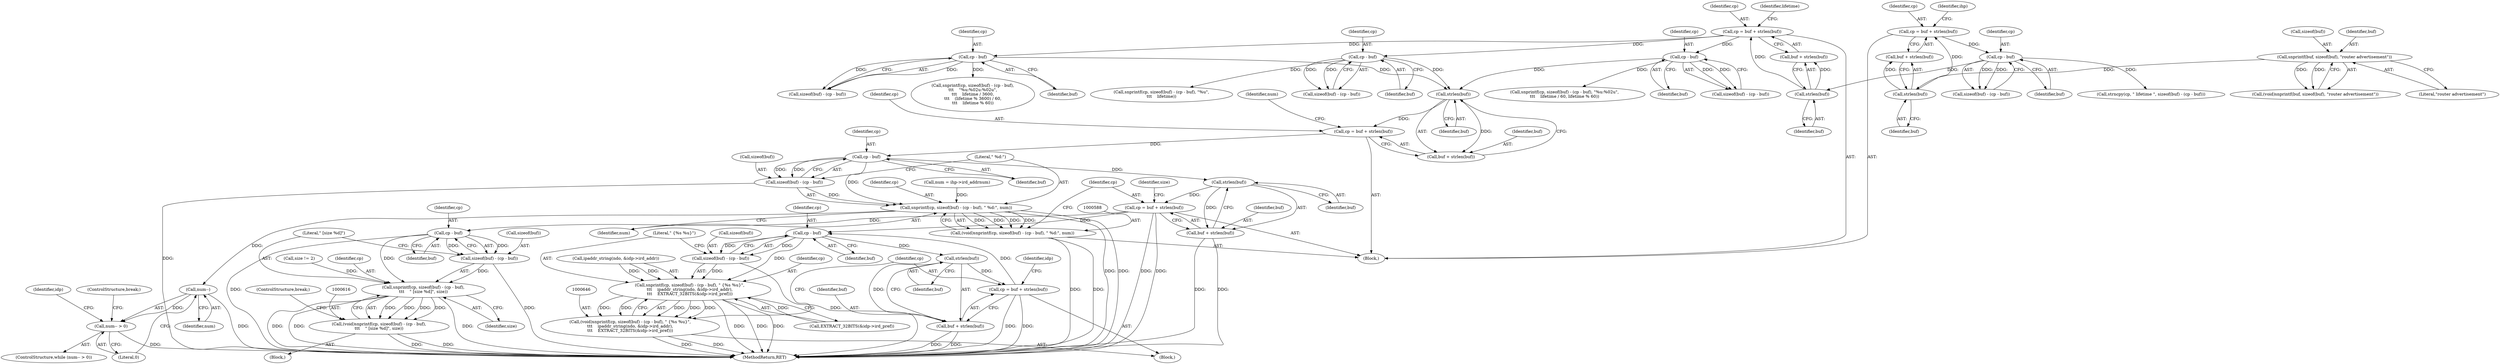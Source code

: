 digraph "0_tcpdump_2b62d1dda41590db29368ec7ba5f4faf3464765a@API" {
"1000580" [label="(Call,strlen(buf))"];
"1000561" [label="(Call,cp - buf)"];
"1000497" [label="(Call,cp = buf + strlen(buf))"];
"1000501" [label="(Call,strlen(buf))"];
"1000494" [label="(Call,cp - buf)"];
"1000469" [label="(Call,cp = buf + strlen(buf))"];
"1000473" [label="(Call,strlen(buf))"];
"1000464" [label="(Call,snprintf(buf, sizeof(buf), \"router advertisement\"))"];
"1000522" [label="(Call,cp - buf)"];
"1000542" [label="(Call,cp - buf)"];
"1000576" [label="(Call,cp = buf + strlen(buf))"];
"1000594" [label="(Call,cp - buf)"];
"1000589" [label="(Call,snprintf(cp, sizeof(buf) - (cp - buf), \" %d:\", num))"];
"1000587" [label="(Call,(void)snprintf(cp, sizeof(buf) - (cp - buf), \" %d:\", num))"];
"1000638" [label="(Call,num--)"];
"1000637" [label="(Call,num-- > 0)"];
"1000591" [label="(Call,sizeof(buf) - (cp - buf))"];
"1000603" [label="(Call,strlen(buf))"];
"1000599" [label="(Call,cp = buf + strlen(buf))"];
"1000622" [label="(Call,cp - buf)"];
"1000617" [label="(Call,snprintf(cp, sizeof(buf) - (cp - buf),\n\t\t\t    \" [size %d]\", size))"];
"1000615" [label="(Call,(void)snprintf(cp, sizeof(buf) - (cp - buf),\n\t\t\t    \" [size %d]\", size))"];
"1000619" [label="(Call,sizeof(buf) - (cp - buf))"];
"1000652" [label="(Call,cp - buf)"];
"1000647" [label="(Call,snprintf(cp, sizeof(buf) - (cp - buf), \" {%s %u}\",\n\t\t\t    ipaddr_string(ndo, &idp->ird_addr),\n\t\t\t    EXTRACT_32BITS(&idp->ird_pref)))"];
"1000645" [label="(Call,(void)snprintf(cp, sizeof(buf) - (cp - buf), \" {%s %u}\",\n\t\t\t    ipaddr_string(ndo, &idp->ird_addr),\n\t\t\t    EXTRACT_32BITS(&idp->ird_pref)))"];
"1000649" [label="(Call,sizeof(buf) - (cp - buf))"];
"1000671" [label="(Call,strlen(buf))"];
"1000667" [label="(Call,cp = buf + strlen(buf))"];
"1000669" [label="(Call,buf + strlen(buf))"];
"1000601" [label="(Call,buf + strlen(buf))"];
"1000578" [label="(Call,buf + strlen(buf))"];
"1000649" [label="(Call,sizeof(buf) - (cp - buf))"];
"1000577" [label="(Identifier,cp)"];
"1000638" [label="(Call,num--)"];
"1000491" [label="(Call,sizeof(buf) - (cp - buf))"];
"1000672" [label="(Identifier,buf)"];
"1000606" [label="(Identifier,size)"];
"1000640" [label="(Literal,0)"];
"1000537" [label="(Call,snprintf(cp, sizeof(buf) - (cp - buf), \"%u:%02u\",\n\t\t\t    lifetime / 60, lifetime % 60))"];
"1000624" [label="(Identifier,buf)"];
"1000674" [label="(Identifier,idp)"];
"1000561" [label="(Call,cp - buf)"];
"1000499" [label="(Call,buf + strlen(buf))"];
"1000523" [label="(Identifier,cp)"];
"1000590" [label="(Identifier,cp)"];
"1000645" [label="(Call,(void)snprintf(cp, sizeof(buf) - (cp - buf), \" {%s %u}\",\n\t\t\t    ipaddr_string(ndo, &idp->ird_addr),\n\t\t\t    EXTRACT_32BITS(&idp->ird_pref)))"];
"1000636" [label="(ControlStructure,while (num-- > 0))"];
"1000611" [label="(Call,size != 2)"];
"1000647" [label="(Call,snprintf(cp, sizeof(buf) - (cp - buf), \" {%s %u}\",\n\t\t\t    ipaddr_string(ndo, &idp->ird_addr),\n\t\t\t    EXTRACT_32BITS(&idp->ird_pref)))"];
"1000601" [label="(Call,buf + strlen(buf))"];
"1000517" [label="(Call,snprintf(cp, sizeof(buf) - (cp - buf), \"%u\",\n\t\t\t    lifetime))"];
"1000668" [label="(Identifier,cp)"];
"1000471" [label="(Call,buf + strlen(buf))"];
"1000556" [label="(Call,snprintf(cp, sizeof(buf) - (cp - buf),\n\t\t\t    \"%u:%02u:%02u\",\n\t\t\t    lifetime / 3600,\n\t\t\t    (lifetime % 3600) / 60,\n\t\t\t    lifetime % 60))"];
"1000603" [label="(Call,strlen(buf))"];
"1000600" [label="(Identifier,cp)"];
"1000641" [label="(Block,)"];
"1000596" [label="(Identifier,buf)"];
"1000592" [label="(Call,sizeof(buf))"];
"1001245" [label="(MethodReturn,RET)"];
"1000589" [label="(Call,snprintf(cp, sizeof(buf) - (cp - buf), \" %d:\", num))"];
"1000662" [label="(Call,EXTRACT_32BITS(&idp->ird_pref))"];
"1000474" [label="(Identifier,buf)"];
"1000543" [label="(Identifier,cp)"];
"1000563" [label="(Identifier,buf)"];
"1000597" [label="(Literal,\" %d:\")"];
"1000578" [label="(Call,buf + strlen(buf))"];
"1000544" [label="(Identifier,buf)"];
"1000626" [label="(Identifier,size)"];
"1000464" [label="(Call,snprintf(buf, sizeof(buf), \"router advertisement\"))"];
"1000654" [label="(Identifier,buf)"];
"1000496" [label="(Identifier,buf)"];
"1000581" [label="(Identifier,buf)"];
"1000522" [label="(Call,cp - buf)"];
"1000498" [label="(Identifier,cp)"];
"1000637" [label="(Call,num-- > 0)"];
"1000639" [label="(Identifier,num)"];
"1000473" [label="(Call,strlen(buf))"];
"1000648" [label="(Identifier,cp)"];
"1000470" [label="(Identifier,cp)"];
"1000558" [label="(Call,sizeof(buf) - (cp - buf))"];
"1000502" [label="(Identifier,buf)"];
"1000587" [label="(Call,(void)snprintf(cp, sizeof(buf) - (cp - buf), \" %d:\", num))"];
"1000594" [label="(Call,cp - buf)"];
"1000488" [label="(Call,strncpy(cp, \" lifetime \", sizeof(buf) - (cp - buf)))"];
"1000476" [label="(Identifier,ihp)"];
"1000580" [label="(Call,strlen(buf))"];
"1000622" [label="(Call,cp - buf)"];
"1000504" [label="(Identifier,lifetime)"];
"1000466" [label="(Call,sizeof(buf))"];
"1000627" [label="(ControlStructure,break;)"];
"1000669" [label="(Call,buf + strlen(buf))"];
"1000542" [label="(Call,cp - buf)"];
"1000667" [label="(Call,cp = buf + strlen(buf))"];
"1000617" [label="(Call,snprintf(cp, sizeof(buf) - (cp - buf),\n\t\t\t    \" [size %d]\", size))"];
"1000595" [label="(Identifier,cp)"];
"1000579" [label="(Identifier,buf)"];
"1000497" [label="(Call,cp = buf + strlen(buf))"];
"1000619" [label="(Call,sizeof(buf) - (cp - buf))"];
"1000583" [label="(Identifier,num)"];
"1000562" [label="(Identifier,cp)"];
"1000469" [label="(Call,cp = buf + strlen(buf))"];
"1000598" [label="(Identifier,num)"];
"1000524" [label="(Identifier,buf)"];
"1000604" [label="(Identifier,buf)"];
"1000456" [label="(Block,)"];
"1000539" [label="(Call,sizeof(buf) - (cp - buf))"];
"1000465" [label="(Identifier,buf)"];
"1000614" [label="(Block,)"];
"1000656" [label="(Call,ipaddr_string(ndo, &idp->ird_addr))"];
"1000591" [label="(Call,sizeof(buf) - (cp - buf))"];
"1000618" [label="(Identifier,cp)"];
"1000602" [label="(Identifier,buf)"];
"1000494" [label="(Call,cp - buf)"];
"1000652" [label="(Call,cp - buf)"];
"1000599" [label="(Call,cp = buf + strlen(buf))"];
"1000462" [label="(Call,(void)snprintf(buf, sizeof(buf), \"router advertisement\"))"];
"1000519" [label="(Call,sizeof(buf) - (cp - buf))"];
"1000644" [label="(Identifier,idp)"];
"1000620" [label="(Call,sizeof(buf))"];
"1000576" [label="(Call,cp = buf + strlen(buf))"];
"1000671" [label="(Call,strlen(buf))"];
"1000655" [label="(Literal,\" {%s %u}\")"];
"1000650" [label="(Call,sizeof(buf))"];
"1000468" [label="(Literal,\"router advertisement\")"];
"1000623" [label="(Identifier,cp)"];
"1000501" [label="(Call,strlen(buf))"];
"1000615" [label="(Call,(void)snprintf(cp, sizeof(buf) - (cp - buf),\n\t\t\t    \" [size %d]\", size))"];
"1000625" [label="(Literal,\" [size %d]\")"];
"1000670" [label="(Identifier,buf)"];
"1000675" [label="(ControlStructure,break;)"];
"1000653" [label="(Identifier,cp)"];
"1000582" [label="(Call,num = ihp->ird_addrnum)"];
"1000495" [label="(Identifier,cp)"];
"1000580" -> "1000578"  [label="AST: "];
"1000580" -> "1000581"  [label="CFG: "];
"1000581" -> "1000580"  [label="AST: "];
"1000578" -> "1000580"  [label="CFG: "];
"1000580" -> "1000576"  [label="DDG: "];
"1000580" -> "1000578"  [label="DDG: "];
"1000561" -> "1000580"  [label="DDG: "];
"1000522" -> "1000580"  [label="DDG: "];
"1000542" -> "1000580"  [label="DDG: "];
"1000561" -> "1000558"  [label="AST: "];
"1000561" -> "1000563"  [label="CFG: "];
"1000562" -> "1000561"  [label="AST: "];
"1000563" -> "1000561"  [label="AST: "];
"1000558" -> "1000561"  [label="CFG: "];
"1000561" -> "1000556"  [label="DDG: "];
"1000561" -> "1000558"  [label="DDG: "];
"1000561" -> "1000558"  [label="DDG: "];
"1000497" -> "1000561"  [label="DDG: "];
"1000497" -> "1000456"  [label="AST: "];
"1000497" -> "1000499"  [label="CFG: "];
"1000498" -> "1000497"  [label="AST: "];
"1000499" -> "1000497"  [label="AST: "];
"1000504" -> "1000497"  [label="CFG: "];
"1000501" -> "1000497"  [label="DDG: "];
"1000497" -> "1000522"  [label="DDG: "];
"1000497" -> "1000542"  [label="DDG: "];
"1000501" -> "1000499"  [label="AST: "];
"1000501" -> "1000502"  [label="CFG: "];
"1000502" -> "1000501"  [label="AST: "];
"1000499" -> "1000501"  [label="CFG: "];
"1000501" -> "1000499"  [label="DDG: "];
"1000494" -> "1000501"  [label="DDG: "];
"1000494" -> "1000491"  [label="AST: "];
"1000494" -> "1000496"  [label="CFG: "];
"1000495" -> "1000494"  [label="AST: "];
"1000496" -> "1000494"  [label="AST: "];
"1000491" -> "1000494"  [label="CFG: "];
"1000494" -> "1000488"  [label="DDG: "];
"1000494" -> "1000491"  [label="DDG: "];
"1000494" -> "1000491"  [label="DDG: "];
"1000469" -> "1000494"  [label="DDG: "];
"1000469" -> "1000456"  [label="AST: "];
"1000469" -> "1000471"  [label="CFG: "];
"1000470" -> "1000469"  [label="AST: "];
"1000471" -> "1000469"  [label="AST: "];
"1000476" -> "1000469"  [label="CFG: "];
"1000473" -> "1000469"  [label="DDG: "];
"1000473" -> "1000471"  [label="AST: "];
"1000473" -> "1000474"  [label="CFG: "];
"1000474" -> "1000473"  [label="AST: "];
"1000471" -> "1000473"  [label="CFG: "];
"1000473" -> "1000471"  [label="DDG: "];
"1000464" -> "1000473"  [label="DDG: "];
"1000464" -> "1000462"  [label="AST: "];
"1000464" -> "1000468"  [label="CFG: "];
"1000465" -> "1000464"  [label="AST: "];
"1000466" -> "1000464"  [label="AST: "];
"1000468" -> "1000464"  [label="AST: "];
"1000462" -> "1000464"  [label="CFG: "];
"1000464" -> "1000462"  [label="DDG: "];
"1000464" -> "1000462"  [label="DDG: "];
"1000522" -> "1000519"  [label="AST: "];
"1000522" -> "1000524"  [label="CFG: "];
"1000523" -> "1000522"  [label="AST: "];
"1000524" -> "1000522"  [label="AST: "];
"1000519" -> "1000522"  [label="CFG: "];
"1000522" -> "1000517"  [label="DDG: "];
"1000522" -> "1000519"  [label="DDG: "];
"1000522" -> "1000519"  [label="DDG: "];
"1000542" -> "1000539"  [label="AST: "];
"1000542" -> "1000544"  [label="CFG: "];
"1000543" -> "1000542"  [label="AST: "];
"1000544" -> "1000542"  [label="AST: "];
"1000539" -> "1000542"  [label="CFG: "];
"1000542" -> "1000537"  [label="DDG: "];
"1000542" -> "1000539"  [label="DDG: "];
"1000542" -> "1000539"  [label="DDG: "];
"1000576" -> "1000456"  [label="AST: "];
"1000576" -> "1000578"  [label="CFG: "];
"1000577" -> "1000576"  [label="AST: "];
"1000578" -> "1000576"  [label="AST: "];
"1000583" -> "1000576"  [label="CFG: "];
"1000576" -> "1000594"  [label="DDG: "];
"1000594" -> "1000591"  [label="AST: "];
"1000594" -> "1000596"  [label="CFG: "];
"1000595" -> "1000594"  [label="AST: "];
"1000596" -> "1000594"  [label="AST: "];
"1000591" -> "1000594"  [label="CFG: "];
"1000594" -> "1000589"  [label="DDG: "];
"1000594" -> "1000591"  [label="DDG: "];
"1000594" -> "1000591"  [label="DDG: "];
"1000594" -> "1000603"  [label="DDG: "];
"1000589" -> "1000587"  [label="AST: "];
"1000589" -> "1000598"  [label="CFG: "];
"1000590" -> "1000589"  [label="AST: "];
"1000591" -> "1000589"  [label="AST: "];
"1000597" -> "1000589"  [label="AST: "];
"1000598" -> "1000589"  [label="AST: "];
"1000587" -> "1000589"  [label="CFG: "];
"1000589" -> "1001245"  [label="DDG: "];
"1000589" -> "1001245"  [label="DDG: "];
"1000589" -> "1000587"  [label="DDG: "];
"1000589" -> "1000587"  [label="DDG: "];
"1000589" -> "1000587"  [label="DDG: "];
"1000589" -> "1000587"  [label="DDG: "];
"1000591" -> "1000589"  [label="DDG: "];
"1000582" -> "1000589"  [label="DDG: "];
"1000589" -> "1000638"  [label="DDG: "];
"1000587" -> "1000456"  [label="AST: "];
"1000588" -> "1000587"  [label="AST: "];
"1000600" -> "1000587"  [label="CFG: "];
"1000587" -> "1001245"  [label="DDG: "];
"1000587" -> "1001245"  [label="DDG: "];
"1000638" -> "1000637"  [label="AST: "];
"1000638" -> "1000639"  [label="CFG: "];
"1000639" -> "1000638"  [label="AST: "];
"1000640" -> "1000638"  [label="CFG: "];
"1000638" -> "1001245"  [label="DDG: "];
"1000638" -> "1000637"  [label="DDG: "];
"1000637" -> "1000636"  [label="AST: "];
"1000637" -> "1000640"  [label="CFG: "];
"1000640" -> "1000637"  [label="AST: "];
"1000644" -> "1000637"  [label="CFG: "];
"1000675" -> "1000637"  [label="CFG: "];
"1000637" -> "1001245"  [label="DDG: "];
"1000592" -> "1000591"  [label="AST: "];
"1000597" -> "1000591"  [label="CFG: "];
"1000591" -> "1001245"  [label="DDG: "];
"1000603" -> "1000601"  [label="AST: "];
"1000603" -> "1000604"  [label="CFG: "];
"1000604" -> "1000603"  [label="AST: "];
"1000601" -> "1000603"  [label="CFG: "];
"1000603" -> "1000599"  [label="DDG: "];
"1000603" -> "1000601"  [label="DDG: "];
"1000599" -> "1000456"  [label="AST: "];
"1000599" -> "1000601"  [label="CFG: "];
"1000600" -> "1000599"  [label="AST: "];
"1000601" -> "1000599"  [label="AST: "];
"1000606" -> "1000599"  [label="CFG: "];
"1000599" -> "1001245"  [label="DDG: "];
"1000599" -> "1001245"  [label="DDG: "];
"1000599" -> "1000622"  [label="DDG: "];
"1000599" -> "1000652"  [label="DDG: "];
"1000622" -> "1000619"  [label="AST: "];
"1000622" -> "1000624"  [label="CFG: "];
"1000623" -> "1000622"  [label="AST: "];
"1000624" -> "1000622"  [label="AST: "];
"1000619" -> "1000622"  [label="CFG: "];
"1000622" -> "1001245"  [label="DDG: "];
"1000622" -> "1000617"  [label="DDG: "];
"1000622" -> "1000619"  [label="DDG: "];
"1000622" -> "1000619"  [label="DDG: "];
"1000617" -> "1000615"  [label="AST: "];
"1000617" -> "1000626"  [label="CFG: "];
"1000618" -> "1000617"  [label="AST: "];
"1000619" -> "1000617"  [label="AST: "];
"1000625" -> "1000617"  [label="AST: "];
"1000626" -> "1000617"  [label="AST: "];
"1000615" -> "1000617"  [label="CFG: "];
"1000617" -> "1001245"  [label="DDG: "];
"1000617" -> "1001245"  [label="DDG: "];
"1000617" -> "1001245"  [label="DDG: "];
"1000617" -> "1000615"  [label="DDG: "];
"1000617" -> "1000615"  [label="DDG: "];
"1000617" -> "1000615"  [label="DDG: "];
"1000617" -> "1000615"  [label="DDG: "];
"1000619" -> "1000617"  [label="DDG: "];
"1000611" -> "1000617"  [label="DDG: "];
"1000615" -> "1000614"  [label="AST: "];
"1000616" -> "1000615"  [label="AST: "];
"1000627" -> "1000615"  [label="CFG: "];
"1000615" -> "1001245"  [label="DDG: "];
"1000615" -> "1001245"  [label="DDG: "];
"1000620" -> "1000619"  [label="AST: "];
"1000625" -> "1000619"  [label="CFG: "];
"1000619" -> "1001245"  [label="DDG: "];
"1000652" -> "1000649"  [label="AST: "];
"1000652" -> "1000654"  [label="CFG: "];
"1000653" -> "1000652"  [label="AST: "];
"1000654" -> "1000652"  [label="AST: "];
"1000649" -> "1000652"  [label="CFG: "];
"1000652" -> "1000647"  [label="DDG: "];
"1000652" -> "1000649"  [label="DDG: "];
"1000652" -> "1000649"  [label="DDG: "];
"1000667" -> "1000652"  [label="DDG: "];
"1000652" -> "1000671"  [label="DDG: "];
"1000647" -> "1000645"  [label="AST: "];
"1000647" -> "1000662"  [label="CFG: "];
"1000648" -> "1000647"  [label="AST: "];
"1000649" -> "1000647"  [label="AST: "];
"1000655" -> "1000647"  [label="AST: "];
"1000656" -> "1000647"  [label="AST: "];
"1000662" -> "1000647"  [label="AST: "];
"1000645" -> "1000647"  [label="CFG: "];
"1000647" -> "1001245"  [label="DDG: "];
"1000647" -> "1001245"  [label="DDG: "];
"1000647" -> "1001245"  [label="DDG: "];
"1000647" -> "1000645"  [label="DDG: "];
"1000647" -> "1000645"  [label="DDG: "];
"1000647" -> "1000645"  [label="DDG: "];
"1000647" -> "1000645"  [label="DDG: "];
"1000647" -> "1000645"  [label="DDG: "];
"1000649" -> "1000647"  [label="DDG: "];
"1000656" -> "1000647"  [label="DDG: "];
"1000656" -> "1000647"  [label="DDG: "];
"1000662" -> "1000647"  [label="DDG: "];
"1000645" -> "1000641"  [label="AST: "];
"1000646" -> "1000645"  [label="AST: "];
"1000668" -> "1000645"  [label="CFG: "];
"1000645" -> "1001245"  [label="DDG: "];
"1000645" -> "1001245"  [label="DDG: "];
"1000650" -> "1000649"  [label="AST: "];
"1000655" -> "1000649"  [label="CFG: "];
"1000649" -> "1001245"  [label="DDG: "];
"1000671" -> "1000669"  [label="AST: "];
"1000671" -> "1000672"  [label="CFG: "];
"1000672" -> "1000671"  [label="AST: "];
"1000669" -> "1000671"  [label="CFG: "];
"1000671" -> "1000667"  [label="DDG: "];
"1000671" -> "1000669"  [label="DDG: "];
"1000667" -> "1000641"  [label="AST: "];
"1000667" -> "1000669"  [label="CFG: "];
"1000668" -> "1000667"  [label="AST: "];
"1000669" -> "1000667"  [label="AST: "];
"1000674" -> "1000667"  [label="CFG: "];
"1000667" -> "1001245"  [label="DDG: "];
"1000667" -> "1001245"  [label="DDG: "];
"1000670" -> "1000669"  [label="AST: "];
"1000669" -> "1001245"  [label="DDG: "];
"1000669" -> "1001245"  [label="DDG: "];
"1000602" -> "1000601"  [label="AST: "];
"1000601" -> "1001245"  [label="DDG: "];
"1000601" -> "1001245"  [label="DDG: "];
"1000579" -> "1000578"  [label="AST: "];
}
